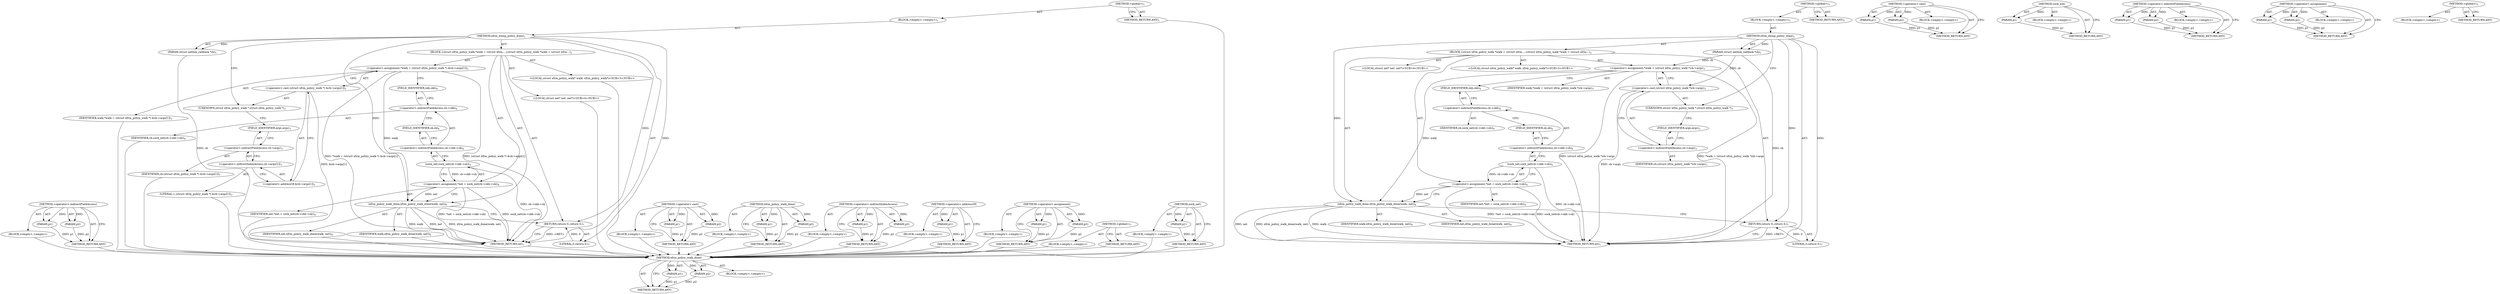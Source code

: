 digraph "&lt;global&gt;" {
vulnerable_78 [label=<(METHOD,&lt;operator&gt;.indirectFieldAccess)>];
vulnerable_79 [label=<(PARAM,p1)>];
vulnerable_80 [label=<(PARAM,p2)>];
vulnerable_81 [label=<(BLOCK,&lt;empty&gt;,&lt;empty&gt;)>];
vulnerable_82 [label=<(METHOD_RETURN,ANY)>];
vulnerable_6 [label=<(METHOD,&lt;global&gt;)<SUB>1</SUB>>];
vulnerable_7 [label=<(BLOCK,&lt;empty&gt;,&lt;empty&gt;)<SUB>1</SUB>>];
vulnerable_8 [label=<(METHOD,xfrm_dump_policy_done)<SUB>1</SUB>>];
vulnerable_9 [label=<(PARAM,struct netlink_callback *cb)<SUB>1</SUB>>];
vulnerable_10 [label=<(BLOCK,{
	struct xfrm_policy_walk *walk = (struct xfrm...,{
	struct xfrm_policy_walk *walk = (struct xfrm...)<SUB>2</SUB>>];
vulnerable_11 [label="<(LOCAL,struct xfrm_policy_walk* walk: xfrm_policy_walk*)<SUB>3</SUB>>"];
vulnerable_12 [label=<(&lt;operator&gt;.assignment,*walk = (struct xfrm_policy_walk *) &amp;cb-&gt;args[1])<SUB>3</SUB>>];
vulnerable_13 [label=<(IDENTIFIER,walk,*walk = (struct xfrm_policy_walk *) &amp;cb-&gt;args[1])<SUB>3</SUB>>];
vulnerable_14 [label=<(&lt;operator&gt;.cast,(struct xfrm_policy_walk *) &amp;cb-&gt;args[1])<SUB>3</SUB>>];
vulnerable_15 [label=<(UNKNOWN,struct xfrm_policy_walk *,struct xfrm_policy_walk *)<SUB>3</SUB>>];
vulnerable_16 [label=<(&lt;operator&gt;.addressOf,&amp;cb-&gt;args[1])<SUB>3</SUB>>];
vulnerable_17 [label=<(&lt;operator&gt;.indirectIndexAccess,cb-&gt;args[1])<SUB>3</SUB>>];
vulnerable_18 [label=<(&lt;operator&gt;.indirectFieldAccess,cb-&gt;args)<SUB>3</SUB>>];
vulnerable_19 [label=<(IDENTIFIER,cb,(struct xfrm_policy_walk *) &amp;cb-&gt;args[1])<SUB>3</SUB>>];
vulnerable_20 [label=<(FIELD_IDENTIFIER,args,args)<SUB>3</SUB>>];
vulnerable_21 [label=<(LITERAL,1,(struct xfrm_policy_walk *) &amp;cb-&gt;args[1])<SUB>3</SUB>>];
vulnerable_22 [label="<(LOCAL,struct net* net: net*)<SUB>4</SUB>>"];
vulnerable_23 [label=<(&lt;operator&gt;.assignment,*net = sock_net(cb-&gt;skb-&gt;sk))<SUB>4</SUB>>];
vulnerable_24 [label=<(IDENTIFIER,net,*net = sock_net(cb-&gt;skb-&gt;sk))<SUB>4</SUB>>];
vulnerable_25 [label=<(sock_net,sock_net(cb-&gt;skb-&gt;sk))<SUB>4</SUB>>];
vulnerable_26 [label=<(&lt;operator&gt;.indirectFieldAccess,cb-&gt;skb-&gt;sk)<SUB>4</SUB>>];
vulnerable_27 [label=<(&lt;operator&gt;.indirectFieldAccess,cb-&gt;skb)<SUB>4</SUB>>];
vulnerable_28 [label=<(IDENTIFIER,cb,sock_net(cb-&gt;skb-&gt;sk))<SUB>4</SUB>>];
vulnerable_29 [label=<(FIELD_IDENTIFIER,skb,skb)<SUB>4</SUB>>];
vulnerable_30 [label=<(FIELD_IDENTIFIER,sk,sk)<SUB>4</SUB>>];
vulnerable_31 [label=<(xfrm_policy_walk_done,xfrm_policy_walk_done(walk, net))<SUB>6</SUB>>];
vulnerable_32 [label=<(IDENTIFIER,walk,xfrm_policy_walk_done(walk, net))<SUB>6</SUB>>];
vulnerable_33 [label=<(IDENTIFIER,net,xfrm_policy_walk_done(walk, net))<SUB>6</SUB>>];
vulnerable_34 [label=<(RETURN,return 0;,return 0;)<SUB>7</SUB>>];
vulnerable_35 [label=<(LITERAL,0,return 0;)<SUB>7</SUB>>];
vulnerable_36 [label=<(METHOD_RETURN,int)<SUB>1</SUB>>];
vulnerable_38 [label=<(METHOD_RETURN,ANY)<SUB>1</SUB>>];
vulnerable_64 [label=<(METHOD,&lt;operator&gt;.cast)>];
vulnerable_65 [label=<(PARAM,p1)>];
vulnerable_66 [label=<(PARAM,p2)>];
vulnerable_67 [label=<(BLOCK,&lt;empty&gt;,&lt;empty&gt;)>];
vulnerable_68 [label=<(METHOD_RETURN,ANY)>];
vulnerable_87 [label=<(METHOD,xfrm_policy_walk_done)>];
vulnerable_88 [label=<(PARAM,p1)>];
vulnerable_89 [label=<(PARAM,p2)>];
vulnerable_90 [label=<(BLOCK,&lt;empty&gt;,&lt;empty&gt;)>];
vulnerable_91 [label=<(METHOD_RETURN,ANY)>];
vulnerable_73 [label=<(METHOD,&lt;operator&gt;.indirectIndexAccess)>];
vulnerable_74 [label=<(PARAM,p1)>];
vulnerable_75 [label=<(PARAM,p2)>];
vulnerable_76 [label=<(BLOCK,&lt;empty&gt;,&lt;empty&gt;)>];
vulnerable_77 [label=<(METHOD_RETURN,ANY)>];
vulnerable_69 [label=<(METHOD,&lt;operator&gt;.addressOf)>];
vulnerable_70 [label=<(PARAM,p1)>];
vulnerable_71 [label=<(BLOCK,&lt;empty&gt;,&lt;empty&gt;)>];
vulnerable_72 [label=<(METHOD_RETURN,ANY)>];
vulnerable_59 [label=<(METHOD,&lt;operator&gt;.assignment)>];
vulnerable_60 [label=<(PARAM,p1)>];
vulnerable_61 [label=<(PARAM,p2)>];
vulnerable_62 [label=<(BLOCK,&lt;empty&gt;,&lt;empty&gt;)>];
vulnerable_63 [label=<(METHOD_RETURN,ANY)>];
vulnerable_53 [label=<(METHOD,&lt;global&gt;)<SUB>1</SUB>>];
vulnerable_54 [label=<(BLOCK,&lt;empty&gt;,&lt;empty&gt;)>];
vulnerable_55 [label=<(METHOD_RETURN,ANY)>];
vulnerable_83 [label=<(METHOD,sock_net)>];
vulnerable_84 [label=<(PARAM,p1)>];
vulnerable_85 [label=<(BLOCK,&lt;empty&gt;,&lt;empty&gt;)>];
vulnerable_86 [label=<(METHOD_RETURN,ANY)>];
fixed_75 [label=<(METHOD,xfrm_policy_walk_done)>];
fixed_76 [label=<(PARAM,p1)>];
fixed_77 [label=<(PARAM,p2)>];
fixed_78 [label=<(BLOCK,&lt;empty&gt;,&lt;empty&gt;)>];
fixed_79 [label=<(METHOD_RETURN,ANY)>];
fixed_6 [label=<(METHOD,&lt;global&gt;)<SUB>1</SUB>>];
fixed_7 [label=<(BLOCK,&lt;empty&gt;,&lt;empty&gt;)<SUB>1</SUB>>];
fixed_8 [label=<(METHOD,xfrm_dump_policy_done)<SUB>1</SUB>>];
fixed_9 [label=<(PARAM,struct netlink_callback *cb)<SUB>1</SUB>>];
fixed_10 [label=<(BLOCK,{
	struct xfrm_policy_walk *walk = (struct xfrm...,{
	struct xfrm_policy_walk *walk = (struct xfrm...)<SUB>2</SUB>>];
fixed_11 [label="<(LOCAL,struct xfrm_policy_walk* walk: xfrm_policy_walk*)<SUB>3</SUB>>"];
fixed_12 [label=<(&lt;operator&gt;.assignment,*walk = (struct xfrm_policy_walk *)cb-&gt;args)<SUB>3</SUB>>];
fixed_13 [label=<(IDENTIFIER,walk,*walk = (struct xfrm_policy_walk *)cb-&gt;args)<SUB>3</SUB>>];
fixed_14 [label=<(&lt;operator&gt;.cast,(struct xfrm_policy_walk *)cb-&gt;args)<SUB>3</SUB>>];
fixed_15 [label=<(UNKNOWN,struct xfrm_policy_walk *,struct xfrm_policy_walk *)<SUB>3</SUB>>];
fixed_16 [label=<(&lt;operator&gt;.indirectFieldAccess,cb-&gt;args)<SUB>3</SUB>>];
fixed_17 [label=<(IDENTIFIER,cb,(struct xfrm_policy_walk *)cb-&gt;args)<SUB>3</SUB>>];
fixed_18 [label=<(FIELD_IDENTIFIER,args,args)<SUB>3</SUB>>];
fixed_19 [label="<(LOCAL,struct net* net: net*)<SUB>4</SUB>>"];
fixed_20 [label=<(&lt;operator&gt;.assignment,*net = sock_net(cb-&gt;skb-&gt;sk))<SUB>4</SUB>>];
fixed_21 [label=<(IDENTIFIER,net,*net = sock_net(cb-&gt;skb-&gt;sk))<SUB>4</SUB>>];
fixed_22 [label=<(sock_net,sock_net(cb-&gt;skb-&gt;sk))<SUB>4</SUB>>];
fixed_23 [label=<(&lt;operator&gt;.indirectFieldAccess,cb-&gt;skb-&gt;sk)<SUB>4</SUB>>];
fixed_24 [label=<(&lt;operator&gt;.indirectFieldAccess,cb-&gt;skb)<SUB>4</SUB>>];
fixed_25 [label=<(IDENTIFIER,cb,sock_net(cb-&gt;skb-&gt;sk))<SUB>4</SUB>>];
fixed_26 [label=<(FIELD_IDENTIFIER,skb,skb)<SUB>4</SUB>>];
fixed_27 [label=<(FIELD_IDENTIFIER,sk,sk)<SUB>4</SUB>>];
fixed_28 [label=<(xfrm_policy_walk_done,xfrm_policy_walk_done(walk, net))<SUB>6</SUB>>];
fixed_29 [label=<(IDENTIFIER,walk,xfrm_policy_walk_done(walk, net))<SUB>6</SUB>>];
fixed_30 [label=<(IDENTIFIER,net,xfrm_policy_walk_done(walk, net))<SUB>6</SUB>>];
fixed_31 [label=<(RETURN,return 0;,return 0;)<SUB>7</SUB>>];
fixed_32 [label=<(LITERAL,0,return 0;)<SUB>7</SUB>>];
fixed_33 [label=<(METHOD_RETURN,int)<SUB>1</SUB>>];
fixed_35 [label=<(METHOD_RETURN,ANY)<SUB>1</SUB>>];
fixed_61 [label=<(METHOD,&lt;operator&gt;.cast)>];
fixed_62 [label=<(PARAM,p1)>];
fixed_63 [label=<(PARAM,p2)>];
fixed_64 [label=<(BLOCK,&lt;empty&gt;,&lt;empty&gt;)>];
fixed_65 [label=<(METHOD_RETURN,ANY)>];
fixed_71 [label=<(METHOD,sock_net)>];
fixed_72 [label=<(PARAM,p1)>];
fixed_73 [label=<(BLOCK,&lt;empty&gt;,&lt;empty&gt;)>];
fixed_74 [label=<(METHOD_RETURN,ANY)>];
fixed_66 [label=<(METHOD,&lt;operator&gt;.indirectFieldAccess)>];
fixed_67 [label=<(PARAM,p1)>];
fixed_68 [label=<(PARAM,p2)>];
fixed_69 [label=<(BLOCK,&lt;empty&gt;,&lt;empty&gt;)>];
fixed_70 [label=<(METHOD_RETURN,ANY)>];
fixed_56 [label=<(METHOD,&lt;operator&gt;.assignment)>];
fixed_57 [label=<(PARAM,p1)>];
fixed_58 [label=<(PARAM,p2)>];
fixed_59 [label=<(BLOCK,&lt;empty&gt;,&lt;empty&gt;)>];
fixed_60 [label=<(METHOD_RETURN,ANY)>];
fixed_50 [label=<(METHOD,&lt;global&gt;)<SUB>1</SUB>>];
fixed_51 [label=<(BLOCK,&lt;empty&gt;,&lt;empty&gt;)>];
fixed_52 [label=<(METHOD_RETURN,ANY)>];
vulnerable_78 -> vulnerable_79  [key=0, label="AST: "];
vulnerable_78 -> vulnerable_79  [key=1, label="DDG: "];
vulnerable_78 -> vulnerable_81  [key=0, label="AST: "];
vulnerable_78 -> vulnerable_80  [key=0, label="AST: "];
vulnerable_78 -> vulnerable_80  [key=1, label="DDG: "];
vulnerable_78 -> vulnerable_82  [key=0, label="AST: "];
vulnerable_78 -> vulnerable_82  [key=1, label="CFG: "];
vulnerable_79 -> vulnerable_82  [key=0, label="DDG: p1"];
vulnerable_80 -> vulnerable_82  [key=0, label="DDG: p2"];
vulnerable_81 -> fixed_75  [key=0];
vulnerable_82 -> fixed_75  [key=0];
vulnerable_6 -> vulnerable_7  [key=0, label="AST: "];
vulnerable_6 -> vulnerable_38  [key=0, label="AST: "];
vulnerable_6 -> vulnerable_38  [key=1, label="CFG: "];
vulnerable_7 -> vulnerable_8  [key=0, label="AST: "];
vulnerable_8 -> vulnerable_9  [key=0, label="AST: "];
vulnerable_8 -> vulnerable_9  [key=1, label="DDG: "];
vulnerable_8 -> vulnerable_10  [key=0, label="AST: "];
vulnerable_8 -> vulnerable_36  [key=0, label="AST: "];
vulnerable_8 -> vulnerable_15  [key=0, label="CFG: "];
vulnerable_8 -> vulnerable_34  [key=0, label="DDG: "];
vulnerable_8 -> vulnerable_31  [key=0, label="DDG: "];
vulnerable_8 -> vulnerable_35  [key=0, label="DDG: "];
vulnerable_9 -> vulnerable_36  [key=0, label="DDG: cb"];
vulnerable_10 -> vulnerable_11  [key=0, label="AST: "];
vulnerable_10 -> vulnerable_12  [key=0, label="AST: "];
vulnerable_10 -> vulnerable_22  [key=0, label="AST: "];
vulnerable_10 -> vulnerable_23  [key=0, label="AST: "];
vulnerable_10 -> vulnerable_31  [key=0, label="AST: "];
vulnerable_10 -> vulnerable_34  [key=0, label="AST: "];
vulnerable_11 -> fixed_75  [key=0];
vulnerable_12 -> vulnerable_13  [key=0, label="AST: "];
vulnerable_12 -> vulnerable_14  [key=0, label="AST: "];
vulnerable_12 -> vulnerable_29  [key=0, label="CFG: "];
vulnerable_12 -> vulnerable_36  [key=0, label="DDG: (struct xfrm_policy_walk *) &amp;cb-&gt;args[1]"];
vulnerable_12 -> vulnerable_36  [key=1, label="DDG: *walk = (struct xfrm_policy_walk *) &amp;cb-&gt;args[1]"];
vulnerable_12 -> vulnerable_31  [key=0, label="DDG: walk"];
vulnerable_13 -> fixed_75  [key=0];
vulnerable_14 -> vulnerable_15  [key=0, label="AST: "];
vulnerable_14 -> vulnerable_16  [key=0, label="AST: "];
vulnerable_14 -> vulnerable_12  [key=0, label="CFG: "];
vulnerable_14 -> vulnerable_36  [key=0, label="DDG: &amp;cb-&gt;args[1]"];
vulnerable_15 -> vulnerable_20  [key=0, label="CFG: "];
vulnerable_16 -> vulnerable_17  [key=0, label="AST: "];
vulnerable_16 -> vulnerable_14  [key=0, label="CFG: "];
vulnerable_17 -> vulnerable_18  [key=0, label="AST: "];
vulnerable_17 -> vulnerable_21  [key=0, label="AST: "];
vulnerable_17 -> vulnerable_16  [key=0, label="CFG: "];
vulnerable_18 -> vulnerable_19  [key=0, label="AST: "];
vulnerable_18 -> vulnerable_20  [key=0, label="AST: "];
vulnerable_18 -> vulnerable_17  [key=0, label="CFG: "];
vulnerable_19 -> fixed_75  [key=0];
vulnerable_20 -> vulnerable_18  [key=0, label="CFG: "];
vulnerable_21 -> fixed_75  [key=0];
vulnerable_22 -> fixed_75  [key=0];
vulnerable_23 -> vulnerable_24  [key=0, label="AST: "];
vulnerable_23 -> vulnerable_25  [key=0, label="AST: "];
vulnerable_23 -> vulnerable_31  [key=0, label="CFG: "];
vulnerable_23 -> vulnerable_31  [key=1, label="DDG: net"];
vulnerable_23 -> vulnerable_36  [key=0, label="DDG: sock_net(cb-&gt;skb-&gt;sk)"];
vulnerable_23 -> vulnerable_36  [key=1, label="DDG: *net = sock_net(cb-&gt;skb-&gt;sk)"];
vulnerable_24 -> fixed_75  [key=0];
vulnerable_25 -> vulnerable_26  [key=0, label="AST: "];
vulnerable_25 -> vulnerable_23  [key=0, label="CFG: "];
vulnerable_25 -> vulnerable_23  [key=1, label="DDG: cb-&gt;skb-&gt;sk"];
vulnerable_25 -> vulnerable_36  [key=0, label="DDG: cb-&gt;skb-&gt;sk"];
vulnerable_26 -> vulnerable_27  [key=0, label="AST: "];
vulnerable_26 -> vulnerable_30  [key=0, label="AST: "];
vulnerable_26 -> vulnerable_25  [key=0, label="CFG: "];
vulnerable_27 -> vulnerable_28  [key=0, label="AST: "];
vulnerable_27 -> vulnerable_29  [key=0, label="AST: "];
vulnerable_27 -> vulnerable_30  [key=0, label="CFG: "];
vulnerable_28 -> fixed_75  [key=0];
vulnerable_29 -> vulnerable_27  [key=0, label="CFG: "];
vulnerable_30 -> vulnerable_26  [key=0, label="CFG: "];
vulnerable_31 -> vulnerable_32  [key=0, label="AST: "];
vulnerable_31 -> vulnerable_33  [key=0, label="AST: "];
vulnerable_31 -> vulnerable_34  [key=0, label="CFG: "];
vulnerable_31 -> vulnerable_36  [key=0, label="DDG: walk"];
vulnerable_31 -> vulnerable_36  [key=1, label="DDG: net"];
vulnerable_31 -> vulnerable_36  [key=2, label="DDG: xfrm_policy_walk_done(walk, net)"];
vulnerable_32 -> fixed_75  [key=0];
vulnerable_33 -> fixed_75  [key=0];
vulnerable_34 -> vulnerable_35  [key=0, label="AST: "];
vulnerable_34 -> vulnerable_36  [key=0, label="CFG: "];
vulnerable_34 -> vulnerable_36  [key=1, label="DDG: &lt;RET&gt;"];
vulnerable_35 -> vulnerable_34  [key=0, label="DDG: 0"];
vulnerable_36 -> fixed_75  [key=0];
vulnerable_38 -> fixed_75  [key=0];
vulnerable_64 -> vulnerable_65  [key=0, label="AST: "];
vulnerable_64 -> vulnerable_65  [key=1, label="DDG: "];
vulnerable_64 -> vulnerable_67  [key=0, label="AST: "];
vulnerable_64 -> vulnerable_66  [key=0, label="AST: "];
vulnerable_64 -> vulnerable_66  [key=1, label="DDG: "];
vulnerable_64 -> vulnerable_68  [key=0, label="AST: "];
vulnerable_64 -> vulnerable_68  [key=1, label="CFG: "];
vulnerable_65 -> vulnerable_68  [key=0, label="DDG: p1"];
vulnerable_66 -> vulnerable_68  [key=0, label="DDG: p2"];
vulnerable_67 -> fixed_75  [key=0];
vulnerable_68 -> fixed_75  [key=0];
vulnerable_87 -> vulnerable_88  [key=0, label="AST: "];
vulnerable_87 -> vulnerable_88  [key=1, label="DDG: "];
vulnerable_87 -> vulnerable_90  [key=0, label="AST: "];
vulnerable_87 -> vulnerable_89  [key=0, label="AST: "];
vulnerable_87 -> vulnerable_89  [key=1, label="DDG: "];
vulnerable_87 -> vulnerable_91  [key=0, label="AST: "];
vulnerable_87 -> vulnerable_91  [key=1, label="CFG: "];
vulnerable_88 -> vulnerable_91  [key=0, label="DDG: p1"];
vulnerable_89 -> vulnerable_91  [key=0, label="DDG: p2"];
vulnerable_90 -> fixed_75  [key=0];
vulnerable_91 -> fixed_75  [key=0];
vulnerable_73 -> vulnerable_74  [key=0, label="AST: "];
vulnerable_73 -> vulnerable_74  [key=1, label="DDG: "];
vulnerable_73 -> vulnerable_76  [key=0, label="AST: "];
vulnerable_73 -> vulnerable_75  [key=0, label="AST: "];
vulnerable_73 -> vulnerable_75  [key=1, label="DDG: "];
vulnerable_73 -> vulnerable_77  [key=0, label="AST: "];
vulnerable_73 -> vulnerable_77  [key=1, label="CFG: "];
vulnerable_74 -> vulnerable_77  [key=0, label="DDG: p1"];
vulnerable_75 -> vulnerable_77  [key=0, label="DDG: p2"];
vulnerable_76 -> fixed_75  [key=0];
vulnerable_77 -> fixed_75  [key=0];
vulnerable_69 -> vulnerable_70  [key=0, label="AST: "];
vulnerable_69 -> vulnerable_70  [key=1, label="DDG: "];
vulnerable_69 -> vulnerable_71  [key=0, label="AST: "];
vulnerable_69 -> vulnerable_72  [key=0, label="AST: "];
vulnerable_69 -> vulnerable_72  [key=1, label="CFG: "];
vulnerable_70 -> vulnerable_72  [key=0, label="DDG: p1"];
vulnerable_71 -> fixed_75  [key=0];
vulnerable_72 -> fixed_75  [key=0];
vulnerable_59 -> vulnerable_60  [key=0, label="AST: "];
vulnerable_59 -> vulnerable_60  [key=1, label="DDG: "];
vulnerable_59 -> vulnerable_62  [key=0, label="AST: "];
vulnerable_59 -> vulnerable_61  [key=0, label="AST: "];
vulnerable_59 -> vulnerable_61  [key=1, label="DDG: "];
vulnerable_59 -> vulnerable_63  [key=0, label="AST: "];
vulnerable_59 -> vulnerable_63  [key=1, label="CFG: "];
vulnerable_60 -> vulnerable_63  [key=0, label="DDG: p1"];
vulnerable_61 -> vulnerable_63  [key=0, label="DDG: p2"];
vulnerable_62 -> fixed_75  [key=0];
vulnerable_63 -> fixed_75  [key=0];
vulnerable_53 -> vulnerable_54  [key=0, label="AST: "];
vulnerable_53 -> vulnerable_55  [key=0, label="AST: "];
vulnerable_53 -> vulnerable_55  [key=1, label="CFG: "];
vulnerable_54 -> fixed_75  [key=0];
vulnerable_55 -> fixed_75  [key=0];
vulnerable_83 -> vulnerable_84  [key=0, label="AST: "];
vulnerable_83 -> vulnerable_84  [key=1, label="DDG: "];
vulnerable_83 -> vulnerable_85  [key=0, label="AST: "];
vulnerable_83 -> vulnerable_86  [key=0, label="AST: "];
vulnerable_83 -> vulnerable_86  [key=1, label="CFG: "];
vulnerable_84 -> vulnerable_86  [key=0, label="DDG: p1"];
vulnerable_85 -> fixed_75  [key=0];
vulnerable_86 -> fixed_75  [key=0];
fixed_75 -> fixed_76  [key=0, label="AST: "];
fixed_75 -> fixed_76  [key=1, label="DDG: "];
fixed_75 -> fixed_78  [key=0, label="AST: "];
fixed_75 -> fixed_77  [key=0, label="AST: "];
fixed_75 -> fixed_77  [key=1, label="DDG: "];
fixed_75 -> fixed_79  [key=0, label="AST: "];
fixed_75 -> fixed_79  [key=1, label="CFG: "];
fixed_76 -> fixed_79  [key=0, label="DDG: p1"];
fixed_77 -> fixed_79  [key=0, label="DDG: p2"];
fixed_6 -> fixed_7  [key=0, label="AST: "];
fixed_6 -> fixed_35  [key=0, label="AST: "];
fixed_6 -> fixed_35  [key=1, label="CFG: "];
fixed_7 -> fixed_8  [key=0, label="AST: "];
fixed_8 -> fixed_9  [key=0, label="AST: "];
fixed_8 -> fixed_9  [key=1, label="DDG: "];
fixed_8 -> fixed_10  [key=0, label="AST: "];
fixed_8 -> fixed_33  [key=0, label="AST: "];
fixed_8 -> fixed_15  [key=0, label="CFG: "];
fixed_8 -> fixed_31  [key=0, label="DDG: "];
fixed_8 -> fixed_28  [key=0, label="DDG: "];
fixed_8 -> fixed_32  [key=0, label="DDG: "];
fixed_9 -> fixed_33  [key=0, label="DDG: cb"];
fixed_9 -> fixed_12  [key=0, label="DDG: cb"];
fixed_9 -> fixed_14  [key=0, label="DDG: cb"];
fixed_10 -> fixed_11  [key=0, label="AST: "];
fixed_10 -> fixed_12  [key=0, label="AST: "];
fixed_10 -> fixed_19  [key=0, label="AST: "];
fixed_10 -> fixed_20  [key=0, label="AST: "];
fixed_10 -> fixed_28  [key=0, label="AST: "];
fixed_10 -> fixed_31  [key=0, label="AST: "];
fixed_12 -> fixed_13  [key=0, label="AST: "];
fixed_12 -> fixed_14  [key=0, label="AST: "];
fixed_12 -> fixed_26  [key=0, label="CFG: "];
fixed_12 -> fixed_33  [key=0, label="DDG: (struct xfrm_policy_walk *)cb-&gt;args"];
fixed_12 -> fixed_33  [key=1, label="DDG: *walk = (struct xfrm_policy_walk *)cb-&gt;args"];
fixed_12 -> fixed_28  [key=0, label="DDG: walk"];
fixed_14 -> fixed_15  [key=0, label="AST: "];
fixed_14 -> fixed_16  [key=0, label="AST: "];
fixed_14 -> fixed_12  [key=0, label="CFG: "];
fixed_14 -> fixed_33  [key=0, label="DDG: cb-&gt;args"];
fixed_15 -> fixed_18  [key=0, label="CFG: "];
fixed_16 -> fixed_17  [key=0, label="AST: "];
fixed_16 -> fixed_18  [key=0, label="AST: "];
fixed_16 -> fixed_14  [key=0, label="CFG: "];
fixed_18 -> fixed_16  [key=0, label="CFG: "];
fixed_20 -> fixed_21  [key=0, label="AST: "];
fixed_20 -> fixed_22  [key=0, label="AST: "];
fixed_20 -> fixed_28  [key=0, label="CFG: "];
fixed_20 -> fixed_28  [key=1, label="DDG: net"];
fixed_20 -> fixed_33  [key=0, label="DDG: sock_net(cb-&gt;skb-&gt;sk)"];
fixed_20 -> fixed_33  [key=1, label="DDG: *net = sock_net(cb-&gt;skb-&gt;sk)"];
fixed_22 -> fixed_23  [key=0, label="AST: "];
fixed_22 -> fixed_20  [key=0, label="CFG: "];
fixed_22 -> fixed_20  [key=1, label="DDG: cb-&gt;skb-&gt;sk"];
fixed_22 -> fixed_33  [key=0, label="DDG: cb-&gt;skb-&gt;sk"];
fixed_23 -> fixed_24  [key=0, label="AST: "];
fixed_23 -> fixed_27  [key=0, label="AST: "];
fixed_23 -> fixed_22  [key=0, label="CFG: "];
fixed_24 -> fixed_25  [key=0, label="AST: "];
fixed_24 -> fixed_26  [key=0, label="AST: "];
fixed_24 -> fixed_27  [key=0, label="CFG: "];
fixed_26 -> fixed_24  [key=0, label="CFG: "];
fixed_27 -> fixed_23  [key=0, label="CFG: "];
fixed_28 -> fixed_29  [key=0, label="AST: "];
fixed_28 -> fixed_30  [key=0, label="AST: "];
fixed_28 -> fixed_31  [key=0, label="CFG: "];
fixed_28 -> fixed_33  [key=0, label="DDG: walk"];
fixed_28 -> fixed_33  [key=1, label="DDG: net"];
fixed_28 -> fixed_33  [key=2, label="DDG: xfrm_policy_walk_done(walk, net)"];
fixed_31 -> fixed_32  [key=0, label="AST: "];
fixed_31 -> fixed_33  [key=0, label="CFG: "];
fixed_31 -> fixed_33  [key=1, label="DDG: &lt;RET&gt;"];
fixed_32 -> fixed_31  [key=0, label="DDG: 0"];
fixed_61 -> fixed_62  [key=0, label="AST: "];
fixed_61 -> fixed_62  [key=1, label="DDG: "];
fixed_61 -> fixed_64  [key=0, label="AST: "];
fixed_61 -> fixed_63  [key=0, label="AST: "];
fixed_61 -> fixed_63  [key=1, label="DDG: "];
fixed_61 -> fixed_65  [key=0, label="AST: "];
fixed_61 -> fixed_65  [key=1, label="CFG: "];
fixed_62 -> fixed_65  [key=0, label="DDG: p1"];
fixed_63 -> fixed_65  [key=0, label="DDG: p2"];
fixed_71 -> fixed_72  [key=0, label="AST: "];
fixed_71 -> fixed_72  [key=1, label="DDG: "];
fixed_71 -> fixed_73  [key=0, label="AST: "];
fixed_71 -> fixed_74  [key=0, label="AST: "];
fixed_71 -> fixed_74  [key=1, label="CFG: "];
fixed_72 -> fixed_74  [key=0, label="DDG: p1"];
fixed_66 -> fixed_67  [key=0, label="AST: "];
fixed_66 -> fixed_67  [key=1, label="DDG: "];
fixed_66 -> fixed_69  [key=0, label="AST: "];
fixed_66 -> fixed_68  [key=0, label="AST: "];
fixed_66 -> fixed_68  [key=1, label="DDG: "];
fixed_66 -> fixed_70  [key=0, label="AST: "];
fixed_66 -> fixed_70  [key=1, label="CFG: "];
fixed_67 -> fixed_70  [key=0, label="DDG: p1"];
fixed_68 -> fixed_70  [key=0, label="DDG: p2"];
fixed_56 -> fixed_57  [key=0, label="AST: "];
fixed_56 -> fixed_57  [key=1, label="DDG: "];
fixed_56 -> fixed_59  [key=0, label="AST: "];
fixed_56 -> fixed_58  [key=0, label="AST: "];
fixed_56 -> fixed_58  [key=1, label="DDG: "];
fixed_56 -> fixed_60  [key=0, label="AST: "];
fixed_56 -> fixed_60  [key=1, label="CFG: "];
fixed_57 -> fixed_60  [key=0, label="DDG: p1"];
fixed_58 -> fixed_60  [key=0, label="DDG: p2"];
fixed_50 -> fixed_51  [key=0, label="AST: "];
fixed_50 -> fixed_52  [key=0, label="AST: "];
fixed_50 -> fixed_52  [key=1, label="CFG: "];
}
